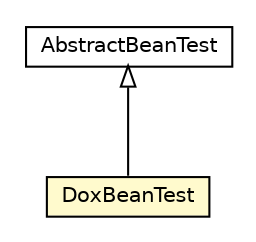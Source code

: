 #!/usr/local/bin/dot
#
# Class diagram 
# Generated by UMLGraph version R5_6-24-gf6e263 (http://www.umlgraph.org/)
#

digraph G {
	edge [fontname="Helvetica",fontsize=10,labelfontname="Helvetica",labelfontsize=10];
	node [fontname="Helvetica",fontsize=10,shape=plaintext];
	nodesep=0.25;
	ranksep=0.5;
	// net.trajano.doxdb.sample.test.AbstractBeanTest
	c33 [label=<<table title="net.trajano.doxdb.sample.test.AbstractBeanTest" border="0" cellborder="1" cellspacing="0" cellpadding="2" port="p" href="./AbstractBeanTest.html">
		<tr><td><table border="0" cellspacing="0" cellpadding="1">
<tr><td align="center" balign="center"> AbstractBeanTest </td></tr>
		</table></td></tr>
		</table>>, URL="./AbstractBeanTest.html", fontname="Helvetica", fontcolor="black", fontsize=10.0];
	// net.trajano.doxdb.sample.test.DoxBeanTest
	c35 [label=<<table title="net.trajano.doxdb.sample.test.DoxBeanTest" border="0" cellborder="1" cellspacing="0" cellpadding="2" port="p" bgcolor="lemonChiffon" href="./DoxBeanTest.html">
		<tr><td><table border="0" cellspacing="0" cellpadding="1">
<tr><td align="center" balign="center"> DoxBeanTest </td></tr>
		</table></td></tr>
		</table>>, URL="./DoxBeanTest.html", fontname="Helvetica", fontcolor="black", fontsize=10.0];
	//net.trajano.doxdb.sample.test.DoxBeanTest extends net.trajano.doxdb.sample.test.AbstractBeanTest
	c33:p -> c35:p [dir=back,arrowtail=empty];
}

